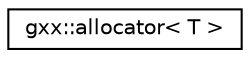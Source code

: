 digraph "Graphical Class Hierarchy"
{
  edge [fontname="Helvetica",fontsize="10",labelfontname="Helvetica",labelfontsize="10"];
  node [fontname="Helvetica",fontsize="10",shape=record];
  rankdir="LR";
  Node1 [label="gxx::allocator\< T \>",height=0.2,width=0.4,color="black", fillcolor="white", style="filled",URL="$classgxx_1_1allocator.html"];
}
